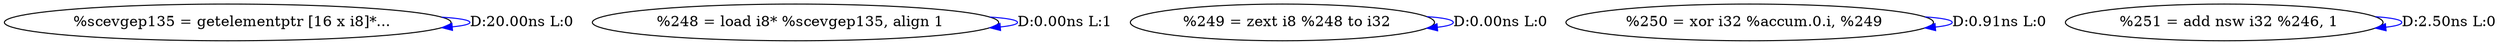 digraph {
Node0x36e81d0[label="  %scevgep135 = getelementptr [16 x i8]*..."];
Node0x36e81d0 -> Node0x36e81d0[label="D:20.00ns L:0",color=blue];
Node0x36e82b0[label="  %248 = load i8* %scevgep135, align 1"];
Node0x36e82b0 -> Node0x36e82b0[label="D:0.00ns L:1",color=blue];
Node0x36e8390[label="  %249 = zext i8 %248 to i32"];
Node0x36e8390 -> Node0x36e8390[label="D:0.00ns L:0",color=blue];
Node0x36e8470[label="  %250 = xor i32 %accum.0.i, %249"];
Node0x36e8470 -> Node0x36e8470[label="D:0.91ns L:0",color=blue];
Node0x36e8550[label="  %251 = add nsw i32 %246, 1"];
Node0x36e8550 -> Node0x36e8550[label="D:2.50ns L:0",color=blue];
}
